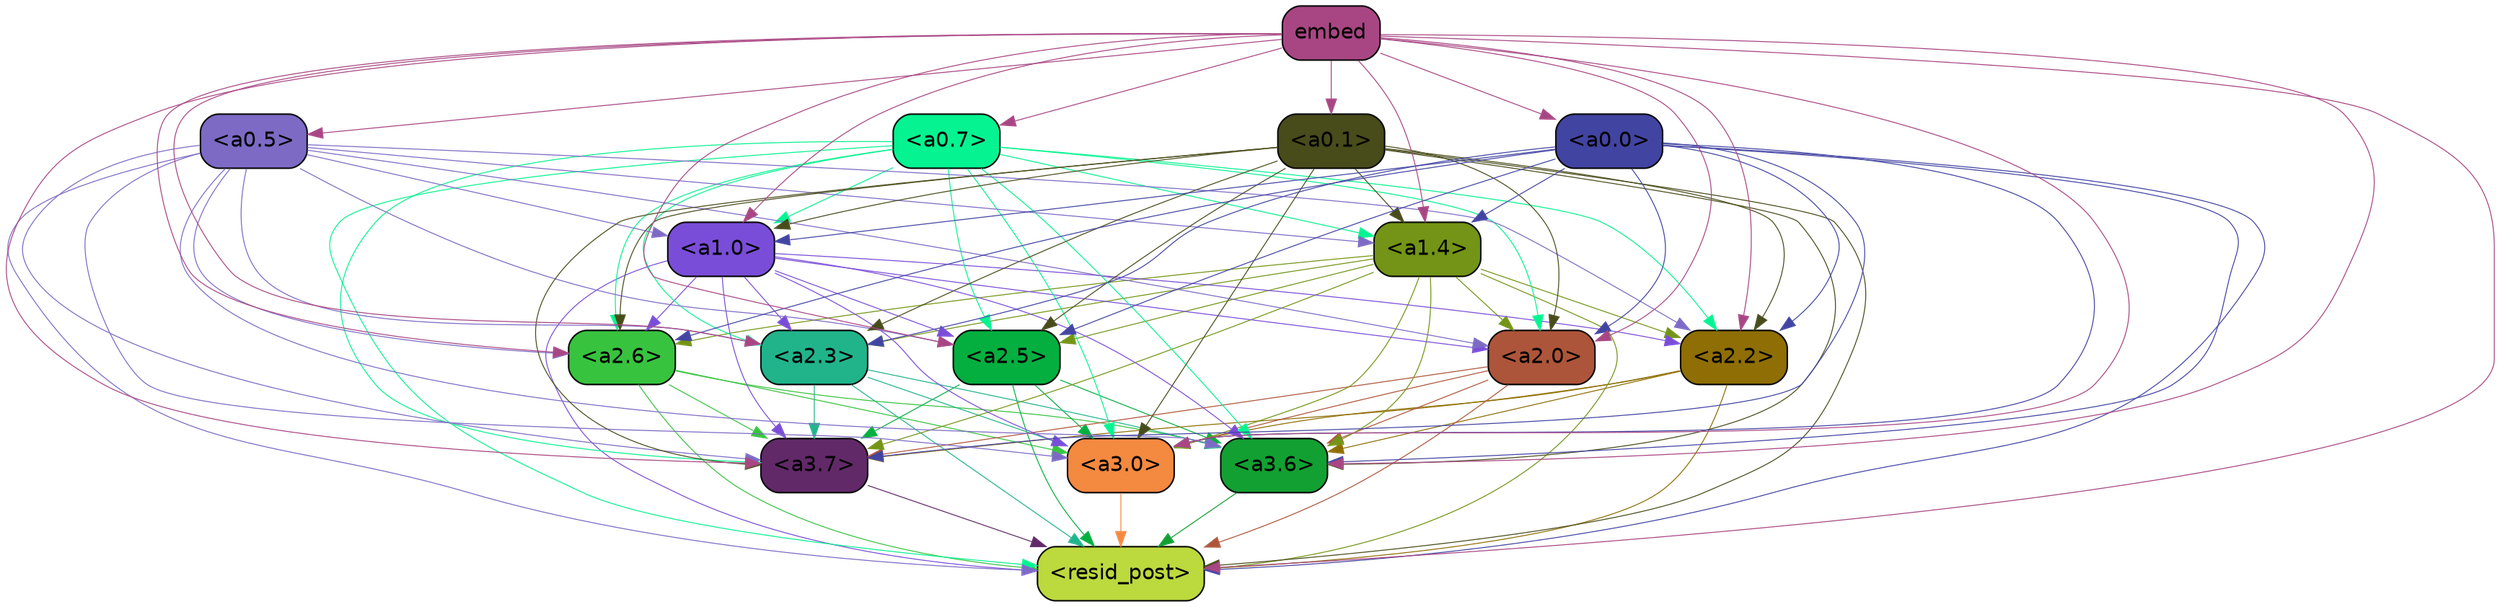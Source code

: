 strict digraph "" {
	graph [bgcolor=transparent,
		layout=dot,
		overlap=false,
		splines=true
	];
	"<a3.7>"	[color=black,
		fillcolor="#612968",
		fontname=Helvetica,
		shape=box,
		style="filled, rounded"];
	"<resid_post>"	[color=black,
		fillcolor="#bcd93e",
		fontname=Helvetica,
		shape=box,
		style="filled, rounded"];
	"<a3.7>" -> "<resid_post>"	[color="#612968",
		penwidth=0.6];
	"<a3.6>"	[color=black,
		fillcolor="#12a032",
		fontname=Helvetica,
		shape=box,
		style="filled, rounded"];
	"<a3.6>" -> "<resid_post>"	[color="#12a032",
		penwidth=0.6];
	"<a3.0>"	[color=black,
		fillcolor="#f48940",
		fontname=Helvetica,
		shape=box,
		style="filled, rounded"];
	"<a3.0>" -> "<resid_post>"	[color="#f48940",
		penwidth=0.6];
	"<a2.6>"	[color=black,
		fillcolor="#38c33f",
		fontname=Helvetica,
		shape=box,
		style="filled, rounded"];
	"<a2.6>" -> "<a3.7>"	[color="#38c33f",
		penwidth=0.6];
	"<a2.6>" -> "<resid_post>"	[color="#38c33f",
		penwidth=0.6];
	"<a2.6>" -> "<a3.6>"	[color="#38c33f",
		penwidth=0.6];
	"<a2.6>" -> "<a3.0>"	[color="#38c33f",
		penwidth=0.6];
	"<a2.5>"	[color=black,
		fillcolor="#04af40",
		fontname=Helvetica,
		shape=box,
		style="filled, rounded"];
	"<a2.5>" -> "<a3.7>"	[color="#04af40",
		penwidth=0.6];
	"<a2.5>" -> "<resid_post>"	[color="#04af40",
		penwidth=0.6];
	"<a2.5>" -> "<a3.6>"	[color="#04af40",
		penwidth=0.6];
	"<a2.5>" -> "<a3.0>"	[color="#04af40",
		penwidth=0.6];
	"<a2.3>"	[color=black,
		fillcolor="#21b48b",
		fontname=Helvetica,
		shape=box,
		style="filled, rounded"];
	"<a2.3>" -> "<a3.7>"	[color="#21b48b",
		penwidth=0.6];
	"<a2.3>" -> "<resid_post>"	[color="#21b48b",
		penwidth=0.6];
	"<a2.3>" -> "<a3.6>"	[color="#21b48b",
		penwidth=0.6];
	"<a2.3>" -> "<a3.0>"	[color="#21b48b",
		penwidth=0.6];
	"<a2.2>"	[color=black,
		fillcolor="#8e6e05",
		fontname=Helvetica,
		shape=box,
		style="filled, rounded"];
	"<a2.2>" -> "<a3.7>"	[color="#8e6e05",
		penwidth=0.6];
	"<a2.2>" -> "<resid_post>"	[color="#8e6e05",
		penwidth=0.6];
	"<a2.2>" -> "<a3.6>"	[color="#8e6e05",
		penwidth=0.6];
	"<a2.2>" -> "<a3.0>"	[color="#8e6e05",
		penwidth=0.6];
	"<a2.0>"	[color=black,
		fillcolor="#ad553a",
		fontname=Helvetica,
		shape=box,
		style="filled, rounded"];
	"<a2.0>" -> "<a3.7>"	[color="#ad553a",
		penwidth=0.6];
	"<a2.0>" -> "<resid_post>"	[color="#ad553a",
		penwidth=0.6];
	"<a2.0>" -> "<a3.6>"	[color="#ad553a",
		penwidth=0.6];
	"<a2.0>" -> "<a3.0>"	[color="#ad553a",
		penwidth=0.6];
	"<a1.4>"	[color=black,
		fillcolor="#739416",
		fontname=Helvetica,
		shape=box,
		style="filled, rounded"];
	"<a1.4>" -> "<a3.7>"	[color="#739416",
		penwidth=0.6];
	"<a1.4>" -> "<resid_post>"	[color="#739416",
		penwidth=0.6];
	"<a1.4>" -> "<a3.6>"	[color="#739416",
		penwidth=0.6];
	"<a1.4>" -> "<a3.0>"	[color="#739416",
		penwidth=0.6];
	"<a1.4>" -> "<a2.6>"	[color="#739416",
		penwidth=0.6];
	"<a1.4>" -> "<a2.5>"	[color="#739416",
		penwidth=0.6];
	"<a1.4>" -> "<a2.3>"	[color="#739416",
		penwidth=0.6];
	"<a1.4>" -> "<a2.2>"	[color="#739416",
		penwidth=0.6];
	"<a1.4>" -> "<a2.0>"	[color="#739416",
		penwidth=0.6];
	"<a1.0>"	[color=black,
		fillcolor="#7a4dd8",
		fontname=Helvetica,
		shape=box,
		style="filled, rounded"];
	"<a1.0>" -> "<a3.7>"	[color="#7a4dd8",
		penwidth=0.6];
	"<a1.0>" -> "<resid_post>"	[color="#7a4dd8",
		penwidth=0.6];
	"<a1.0>" -> "<a3.6>"	[color="#7a4dd8",
		penwidth=0.6];
	"<a1.0>" -> "<a3.0>"	[color="#7a4dd8",
		penwidth=0.6];
	"<a1.0>" -> "<a2.6>"	[color="#7a4dd8",
		penwidth=0.6];
	"<a1.0>" -> "<a2.5>"	[color="#7a4dd8",
		penwidth=0.6];
	"<a1.0>" -> "<a2.3>"	[color="#7a4dd8",
		penwidth=0.6];
	"<a1.0>" -> "<a2.2>"	[color="#7a4dd8",
		penwidth=0.6];
	"<a1.0>" -> "<a2.0>"	[color="#7a4dd8",
		penwidth=0.6];
	"<a0.7>"	[color=black,
		fillcolor="#05f390",
		fontname=Helvetica,
		shape=box,
		style="filled, rounded"];
	"<a0.7>" -> "<a3.7>"	[color="#05f390",
		penwidth=0.6];
	"<a0.7>" -> "<resid_post>"	[color="#05f390",
		penwidth=0.6];
	"<a0.7>" -> "<a3.6>"	[color="#05f390",
		penwidth=0.6];
	"<a0.7>" -> "<a3.0>"	[color="#05f390",
		penwidth=0.6];
	"<a0.7>" -> "<a2.6>"	[color="#05f390",
		penwidth=0.6];
	"<a0.7>" -> "<a2.5>"	[color="#05f390",
		penwidth=0.6];
	"<a0.7>" -> "<a2.3>"	[color="#05f390",
		penwidth=0.6];
	"<a0.7>" -> "<a2.2>"	[color="#05f390",
		penwidth=0.6];
	"<a0.7>" -> "<a2.0>"	[color="#05f390",
		penwidth=0.6];
	"<a0.7>" -> "<a1.4>"	[color="#05f390",
		penwidth=0.6];
	"<a0.7>" -> "<a1.0>"	[color="#05f390",
		penwidth=0.6];
	"<a0.5>"	[color=black,
		fillcolor="#7d6ac4",
		fontname=Helvetica,
		shape=box,
		style="filled, rounded"];
	"<a0.5>" -> "<a3.7>"	[color="#7d6ac4",
		penwidth=0.6];
	"<a0.5>" -> "<resid_post>"	[color="#7d6ac4",
		penwidth=0.6];
	"<a0.5>" -> "<a3.6>"	[color="#7d6ac4",
		penwidth=0.6];
	"<a0.5>" -> "<a3.0>"	[color="#7d6ac4",
		penwidth=0.6];
	"<a0.5>" -> "<a2.6>"	[color="#7d6ac4",
		penwidth=0.6];
	"<a0.5>" -> "<a2.5>"	[color="#7d6ac4",
		penwidth=0.6];
	"<a0.5>" -> "<a2.3>"	[color="#7d6ac4",
		penwidth=0.6];
	"<a0.5>" -> "<a2.2>"	[color="#7d6ac4",
		penwidth=0.6];
	"<a0.5>" -> "<a2.0>"	[color="#7d6ac4",
		penwidth=0.6];
	"<a0.5>" -> "<a1.4>"	[color="#7d6ac4",
		penwidth=0.6];
	"<a0.5>" -> "<a1.0>"	[color="#7d6ac4",
		penwidth=0.6];
	"<a0.1>"	[color=black,
		fillcolor="#484b1a",
		fontname=Helvetica,
		shape=box,
		style="filled, rounded"];
	"<a0.1>" -> "<a3.7>"	[color="#484b1a",
		penwidth=0.6];
	"<a0.1>" -> "<resid_post>"	[color="#484b1a",
		penwidth=0.6];
	"<a0.1>" -> "<a3.6>"	[color="#484b1a",
		penwidth=0.6];
	"<a0.1>" -> "<a3.0>"	[color="#484b1a",
		penwidth=0.6];
	"<a0.1>" -> "<a2.6>"	[color="#484b1a",
		penwidth=0.6];
	"<a0.1>" -> "<a2.5>"	[color="#484b1a",
		penwidth=0.6];
	"<a0.1>" -> "<a2.3>"	[color="#484b1a",
		penwidth=0.6];
	"<a0.1>" -> "<a2.2>"	[color="#484b1a",
		penwidth=0.6];
	"<a0.1>" -> "<a2.0>"	[color="#484b1a",
		penwidth=0.6];
	"<a0.1>" -> "<a1.4>"	[color="#484b1a",
		penwidth=0.6];
	"<a0.1>" -> "<a1.0>"	[color="#484b1a",
		penwidth=0.6];
	"<a0.0>"	[color=black,
		fillcolor="#4244a2",
		fontname=Helvetica,
		shape=box,
		style="filled, rounded"];
	"<a0.0>" -> "<a3.7>"	[color="#4244a2",
		penwidth=0.6];
	"<a0.0>" -> "<resid_post>"	[color="#4244a2",
		penwidth=0.6];
	"<a0.0>" -> "<a3.6>"	[color="#4244a2",
		penwidth=0.6];
	"<a0.0>" -> "<a3.0>"	[color="#4244a2",
		penwidth=0.6];
	"<a0.0>" -> "<a2.6>"	[color="#4244a2",
		penwidth=0.6];
	"<a0.0>" -> "<a2.5>"	[color="#4244a2",
		penwidth=0.6];
	"<a0.0>" -> "<a2.3>"	[color="#4244a2",
		penwidth=0.6];
	"<a0.0>" -> "<a2.2>"	[color="#4244a2",
		penwidth=0.6];
	"<a0.0>" -> "<a2.0>"	[color="#4244a2",
		penwidth=0.6];
	"<a0.0>" -> "<a1.4>"	[color="#4244a2",
		penwidth=0.6];
	"<a0.0>" -> "<a1.0>"	[color="#4244a2",
		penwidth=0.6];
	embed	[color=black,
		fillcolor="#a84683",
		fontname=Helvetica,
		shape=box,
		style="filled, rounded"];
	embed -> "<a3.7>"	[color="#a84683",
		penwidth=0.6];
	embed -> "<resid_post>"	[color="#a84683",
		penwidth=0.6];
	embed -> "<a3.6>"	[color="#a84683",
		penwidth=0.6];
	embed -> "<a3.0>"	[color="#a84683",
		penwidth=0.6];
	embed -> "<a2.6>"	[color="#a84683",
		penwidth=0.6];
	embed -> "<a2.5>"	[color="#a84683",
		penwidth=0.6];
	embed -> "<a2.3>"	[color="#a84683",
		penwidth=0.6];
	embed -> "<a2.2>"	[color="#a84683",
		penwidth=0.6];
	embed -> "<a2.0>"	[color="#a84683",
		penwidth=0.6];
	embed -> "<a1.4>"	[color="#a84683",
		penwidth=0.6];
	embed -> "<a1.0>"	[color="#a84683",
		penwidth=0.6];
	embed -> "<a0.7>"	[color="#a84683",
		penwidth=0.6];
	embed -> "<a0.5>"	[color="#a84683",
		penwidth=0.6];
	embed -> "<a0.1>"	[color="#a84683",
		penwidth=0.6];
	embed -> "<a0.0>"	[color="#a84683",
		penwidth=0.6];
}
